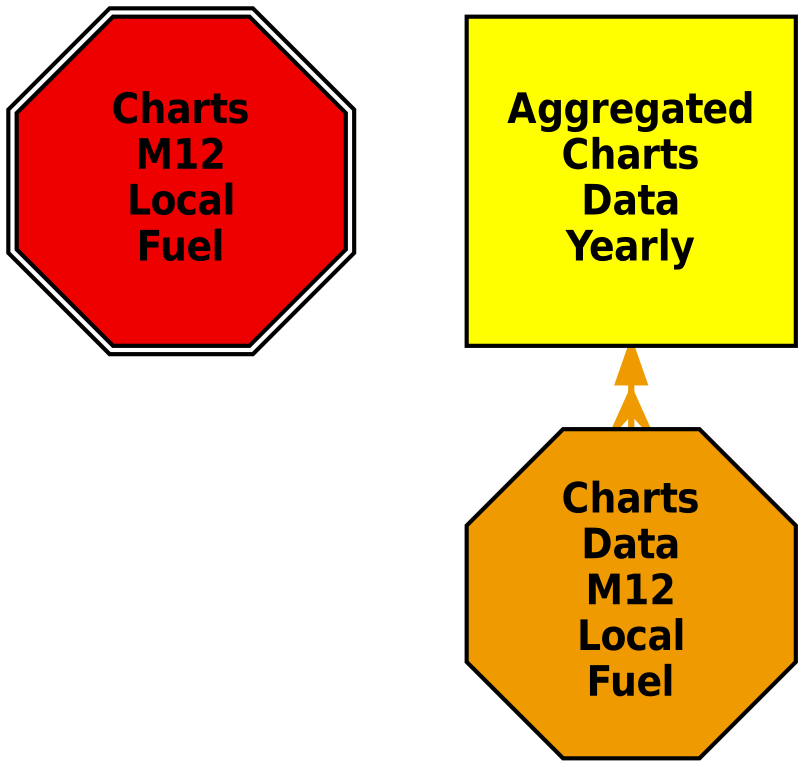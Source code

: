digraph dependencies {
layers="one:two:three";
outputorder="edgesfirst";
nodesep=0.75;
Charts_M12_Local_Fuel [layer="two"] [style="filled"] [height="2.2"] [shape="doubleoctagon"] [fontsize="20"] [fillcolor="red2"] [fontname="Helvetica-Narrow-Bold"] [fixedsize="true"] [label="Charts\nM12\nLocal\nFuel"] [width="2.2"] [penwidth="2"];
Charts_Data_M12_Local_Fuel [layer="two"] [style="filled"] [height="2.2"] [shape="octagon"] [fontsize="20"] [fillcolor="orange2"] [fontname="Helvetica-Narrow-Bold"] [fixedsize="true"] [label="Charts\nData\nM12\nLocal\nFuel"] [width="2.2"] [penwidth="2"];
Aggregated_Charts_Data_Yearly -> Charts_Data_M12_Local_Fuel [layer="one"] [arrowhead="crow"] [color="orange2"] [arrowsize="1.75"] [dir="both"] [penwidth="3"];
Aggregated_Charts_Data_Yearly [layer="two"] [style="filled"] [height="2.2"] [shape="box"] [fontsize="20"] [fillcolor="yellow"] [fontname="Helvetica-Narrow-Bold"] [fixedsize="true"] [label="Aggregated\nCharts\nData\nYearly"] [width="2.2"] [penwidth="2"];
}